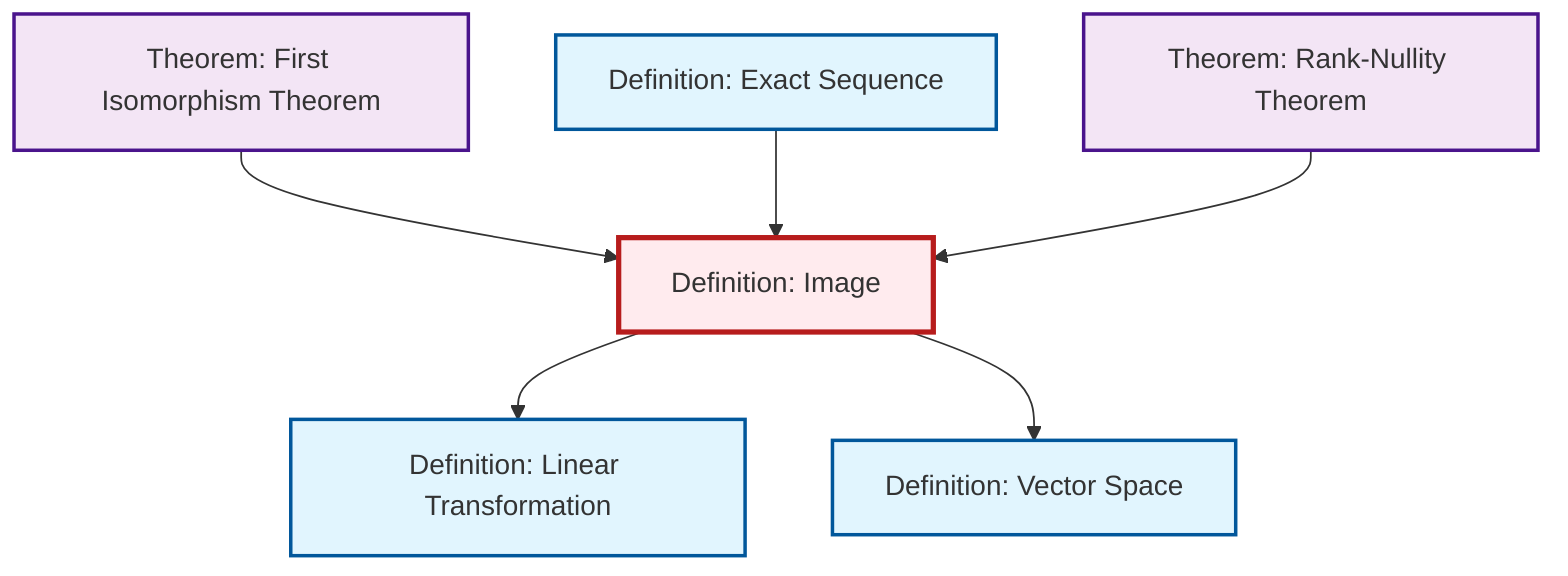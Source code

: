 graph TD
    classDef definition fill:#e1f5fe,stroke:#01579b,stroke-width:2px
    classDef theorem fill:#f3e5f5,stroke:#4a148c,stroke-width:2px
    classDef axiom fill:#fff3e0,stroke:#e65100,stroke-width:2px
    classDef example fill:#e8f5e9,stroke:#1b5e20,stroke-width:2px
    classDef current fill:#ffebee,stroke:#b71c1c,stroke-width:3px
    def-exact-sequence["Definition: Exact Sequence"]:::definition
    thm-first-isomorphism["Theorem: First Isomorphism Theorem"]:::theorem
    def-linear-transformation["Definition: Linear Transformation"]:::definition
    def-vector-space["Definition: Vector Space"]:::definition
    thm-rank-nullity["Theorem: Rank-Nullity Theorem"]:::theorem
    def-image["Definition: Image"]:::definition
    thm-first-isomorphism --> def-image
    def-exact-sequence --> def-image
    thm-rank-nullity --> def-image
    def-image --> def-linear-transformation
    def-image --> def-vector-space
    class def-image current